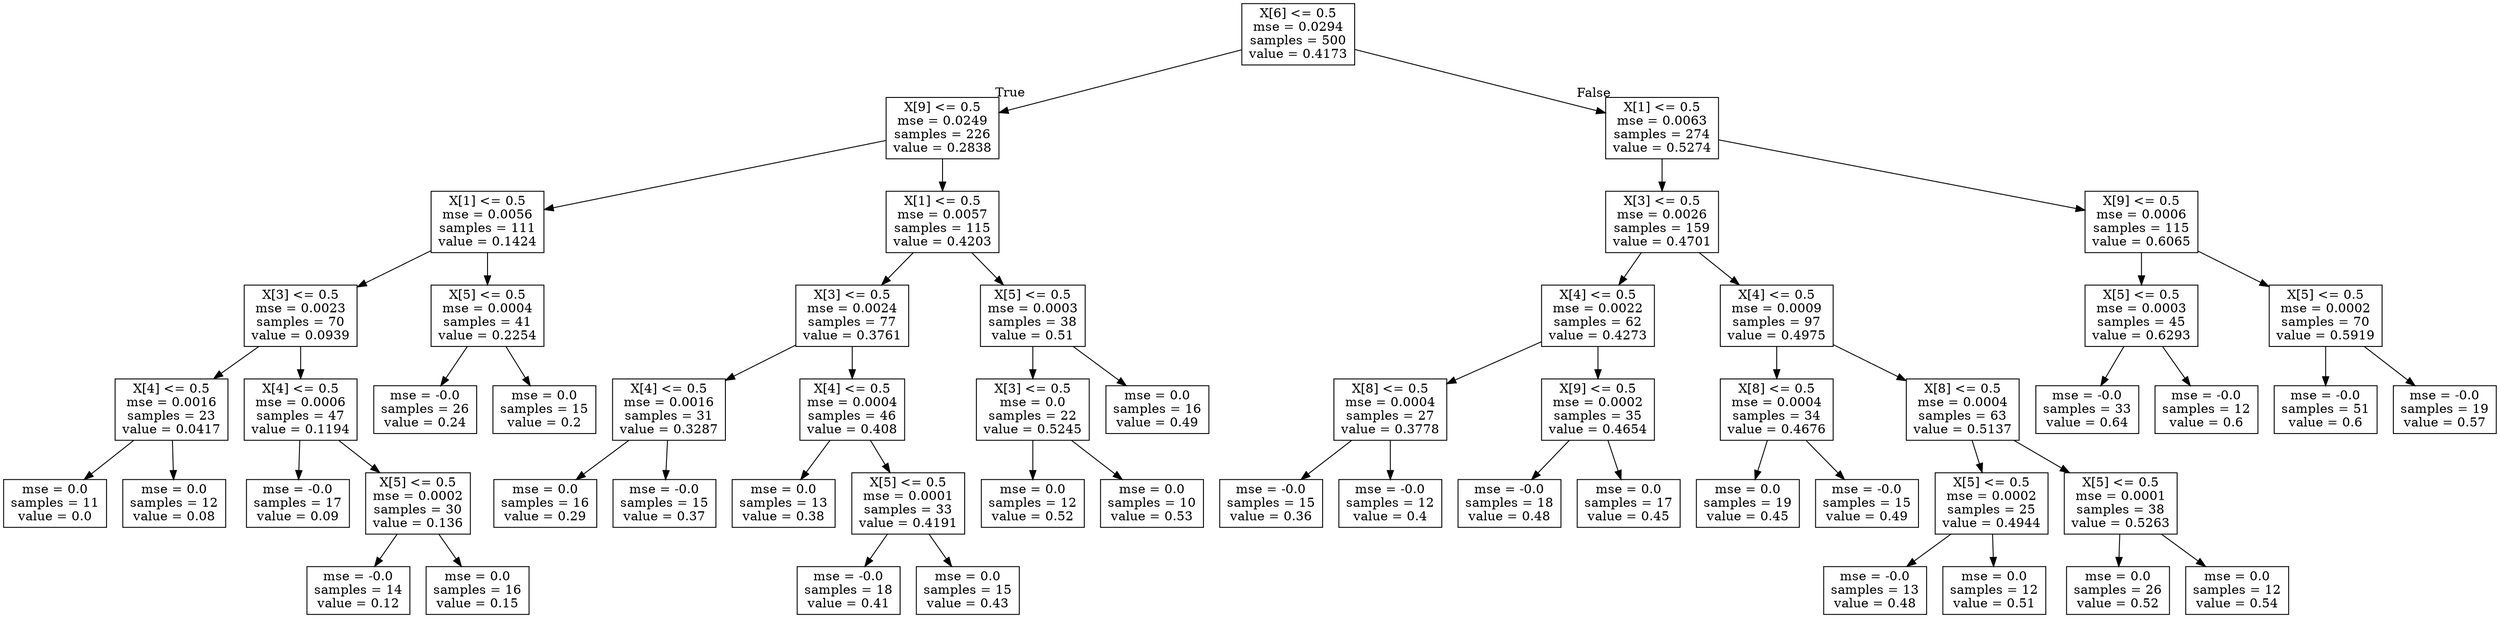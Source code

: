 digraph Tree {
node [shape=box] ;
0 [label="X[6] <= 0.5\nmse = 0.0294\nsamples = 500\nvalue = 0.4173"] ;
1 [label="X[9] <= 0.5\nmse = 0.0249\nsamples = 226\nvalue = 0.2838"] ;
0 -> 1 [labeldistance=2.5, labelangle=45, headlabel="True"] ;
2 [label="X[1] <= 0.5\nmse = 0.0056\nsamples = 111\nvalue = 0.1424"] ;
1 -> 2 ;
3 [label="X[3] <= 0.5\nmse = 0.0023\nsamples = 70\nvalue = 0.0939"] ;
2 -> 3 ;
4 [label="X[4] <= 0.5\nmse = 0.0016\nsamples = 23\nvalue = 0.0417"] ;
3 -> 4 ;
5 [label="mse = 0.0\nsamples = 11\nvalue = 0.0"] ;
4 -> 5 ;
6 [label="mse = 0.0\nsamples = 12\nvalue = 0.08"] ;
4 -> 6 ;
7 [label="X[4] <= 0.5\nmse = 0.0006\nsamples = 47\nvalue = 0.1194"] ;
3 -> 7 ;
8 [label="mse = -0.0\nsamples = 17\nvalue = 0.09"] ;
7 -> 8 ;
9 [label="X[5] <= 0.5\nmse = 0.0002\nsamples = 30\nvalue = 0.136"] ;
7 -> 9 ;
10 [label="mse = -0.0\nsamples = 14\nvalue = 0.12"] ;
9 -> 10 ;
11 [label="mse = 0.0\nsamples = 16\nvalue = 0.15"] ;
9 -> 11 ;
12 [label="X[5] <= 0.5\nmse = 0.0004\nsamples = 41\nvalue = 0.2254"] ;
2 -> 12 ;
13 [label="mse = -0.0\nsamples = 26\nvalue = 0.24"] ;
12 -> 13 ;
14 [label="mse = 0.0\nsamples = 15\nvalue = 0.2"] ;
12 -> 14 ;
15 [label="X[1] <= 0.5\nmse = 0.0057\nsamples = 115\nvalue = 0.4203"] ;
1 -> 15 ;
16 [label="X[3] <= 0.5\nmse = 0.0024\nsamples = 77\nvalue = 0.3761"] ;
15 -> 16 ;
17 [label="X[4] <= 0.5\nmse = 0.0016\nsamples = 31\nvalue = 0.3287"] ;
16 -> 17 ;
18 [label="mse = 0.0\nsamples = 16\nvalue = 0.29"] ;
17 -> 18 ;
19 [label="mse = -0.0\nsamples = 15\nvalue = 0.37"] ;
17 -> 19 ;
20 [label="X[4] <= 0.5\nmse = 0.0004\nsamples = 46\nvalue = 0.408"] ;
16 -> 20 ;
21 [label="mse = 0.0\nsamples = 13\nvalue = 0.38"] ;
20 -> 21 ;
22 [label="X[5] <= 0.5\nmse = 0.0001\nsamples = 33\nvalue = 0.4191"] ;
20 -> 22 ;
23 [label="mse = -0.0\nsamples = 18\nvalue = 0.41"] ;
22 -> 23 ;
24 [label="mse = 0.0\nsamples = 15\nvalue = 0.43"] ;
22 -> 24 ;
25 [label="X[5] <= 0.5\nmse = 0.0003\nsamples = 38\nvalue = 0.51"] ;
15 -> 25 ;
26 [label="X[3] <= 0.5\nmse = 0.0\nsamples = 22\nvalue = 0.5245"] ;
25 -> 26 ;
27 [label="mse = 0.0\nsamples = 12\nvalue = 0.52"] ;
26 -> 27 ;
28 [label="mse = 0.0\nsamples = 10\nvalue = 0.53"] ;
26 -> 28 ;
29 [label="mse = 0.0\nsamples = 16\nvalue = 0.49"] ;
25 -> 29 ;
30 [label="X[1] <= 0.5\nmse = 0.0063\nsamples = 274\nvalue = 0.5274"] ;
0 -> 30 [labeldistance=2.5, labelangle=-45, headlabel="False"] ;
31 [label="X[3] <= 0.5\nmse = 0.0026\nsamples = 159\nvalue = 0.4701"] ;
30 -> 31 ;
32 [label="X[4] <= 0.5\nmse = 0.0022\nsamples = 62\nvalue = 0.4273"] ;
31 -> 32 ;
33 [label="X[8] <= 0.5\nmse = 0.0004\nsamples = 27\nvalue = 0.3778"] ;
32 -> 33 ;
34 [label="mse = -0.0\nsamples = 15\nvalue = 0.36"] ;
33 -> 34 ;
35 [label="mse = -0.0\nsamples = 12\nvalue = 0.4"] ;
33 -> 35 ;
36 [label="X[9] <= 0.5\nmse = 0.0002\nsamples = 35\nvalue = 0.4654"] ;
32 -> 36 ;
37 [label="mse = -0.0\nsamples = 18\nvalue = 0.48"] ;
36 -> 37 ;
38 [label="mse = 0.0\nsamples = 17\nvalue = 0.45"] ;
36 -> 38 ;
39 [label="X[4] <= 0.5\nmse = 0.0009\nsamples = 97\nvalue = 0.4975"] ;
31 -> 39 ;
40 [label="X[8] <= 0.5\nmse = 0.0004\nsamples = 34\nvalue = 0.4676"] ;
39 -> 40 ;
41 [label="mse = 0.0\nsamples = 19\nvalue = 0.45"] ;
40 -> 41 ;
42 [label="mse = -0.0\nsamples = 15\nvalue = 0.49"] ;
40 -> 42 ;
43 [label="X[8] <= 0.5\nmse = 0.0004\nsamples = 63\nvalue = 0.5137"] ;
39 -> 43 ;
44 [label="X[5] <= 0.5\nmse = 0.0002\nsamples = 25\nvalue = 0.4944"] ;
43 -> 44 ;
45 [label="mse = -0.0\nsamples = 13\nvalue = 0.48"] ;
44 -> 45 ;
46 [label="mse = 0.0\nsamples = 12\nvalue = 0.51"] ;
44 -> 46 ;
47 [label="X[5] <= 0.5\nmse = 0.0001\nsamples = 38\nvalue = 0.5263"] ;
43 -> 47 ;
48 [label="mse = 0.0\nsamples = 26\nvalue = 0.52"] ;
47 -> 48 ;
49 [label="mse = 0.0\nsamples = 12\nvalue = 0.54"] ;
47 -> 49 ;
50 [label="X[9] <= 0.5\nmse = 0.0006\nsamples = 115\nvalue = 0.6065"] ;
30 -> 50 ;
51 [label="X[5] <= 0.5\nmse = 0.0003\nsamples = 45\nvalue = 0.6293"] ;
50 -> 51 ;
52 [label="mse = -0.0\nsamples = 33\nvalue = 0.64"] ;
51 -> 52 ;
53 [label="mse = -0.0\nsamples = 12\nvalue = 0.6"] ;
51 -> 53 ;
54 [label="X[5] <= 0.5\nmse = 0.0002\nsamples = 70\nvalue = 0.5919"] ;
50 -> 54 ;
55 [label="mse = -0.0\nsamples = 51\nvalue = 0.6"] ;
54 -> 55 ;
56 [label="mse = -0.0\nsamples = 19\nvalue = 0.57"] ;
54 -> 56 ;
}
